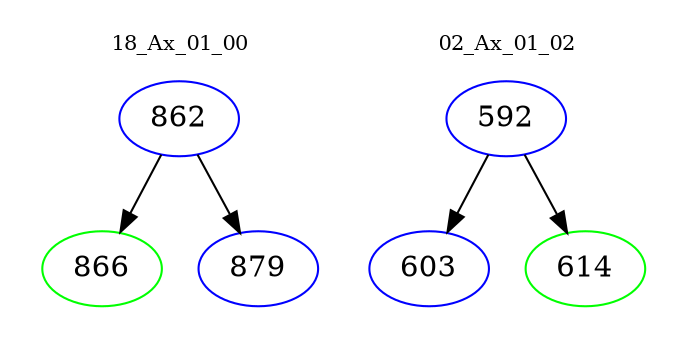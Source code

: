 digraph{
subgraph cluster_0 {
color = white
label = "18_Ax_01_00";
fontsize=10;
T0_862 [label="862", color="blue"]
T0_862 -> T0_866 [color="black"]
T0_866 [label="866", color="green"]
T0_862 -> T0_879 [color="black"]
T0_879 [label="879", color="blue"]
}
subgraph cluster_1 {
color = white
label = "02_Ax_01_02";
fontsize=10;
T1_592 [label="592", color="blue"]
T1_592 -> T1_603 [color="black"]
T1_603 [label="603", color="blue"]
T1_592 -> T1_614 [color="black"]
T1_614 [label="614", color="green"]
}
}
